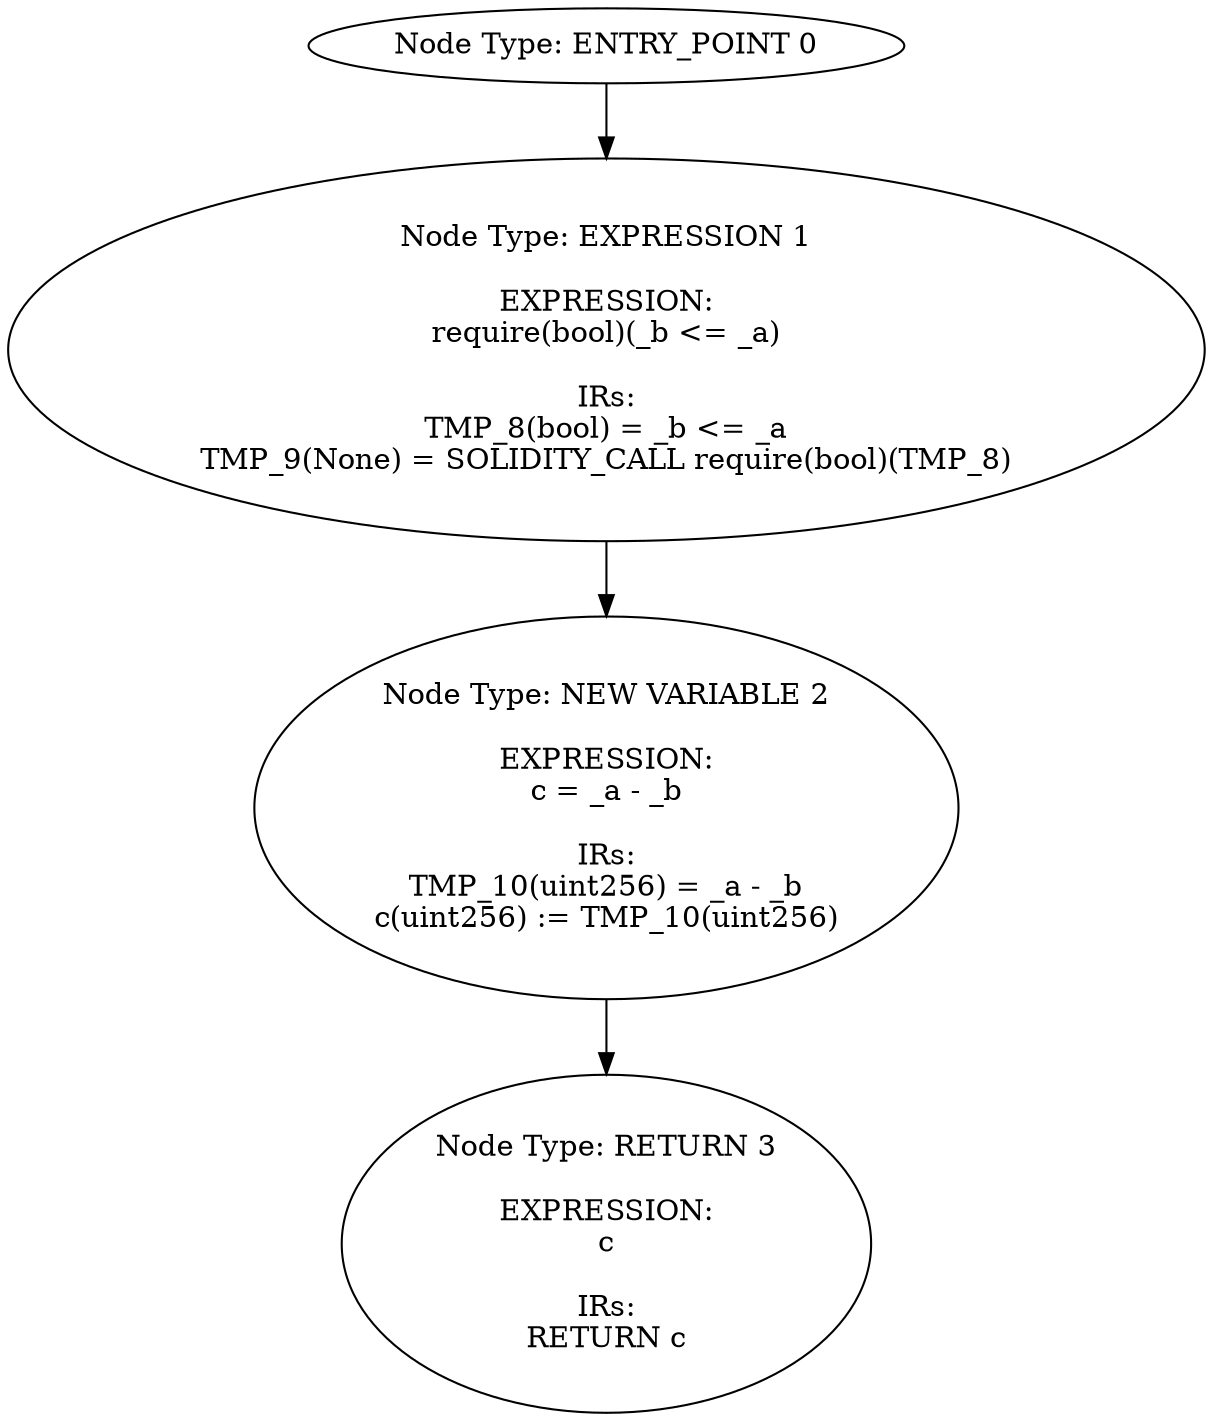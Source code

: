 digraph{
0[label="Node Type: ENTRY_POINT 0
"];
0->1;
1[label="Node Type: EXPRESSION 1

EXPRESSION:
require(bool)(_b <= _a)

IRs:
TMP_8(bool) = _b <= _a
TMP_9(None) = SOLIDITY_CALL require(bool)(TMP_8)"];
1->2;
2[label="Node Type: NEW VARIABLE 2

EXPRESSION:
c = _a - _b

IRs:
TMP_10(uint256) = _a - _b
c(uint256) := TMP_10(uint256)"];
2->3;
3[label="Node Type: RETURN 3

EXPRESSION:
c

IRs:
RETURN c"];
}
